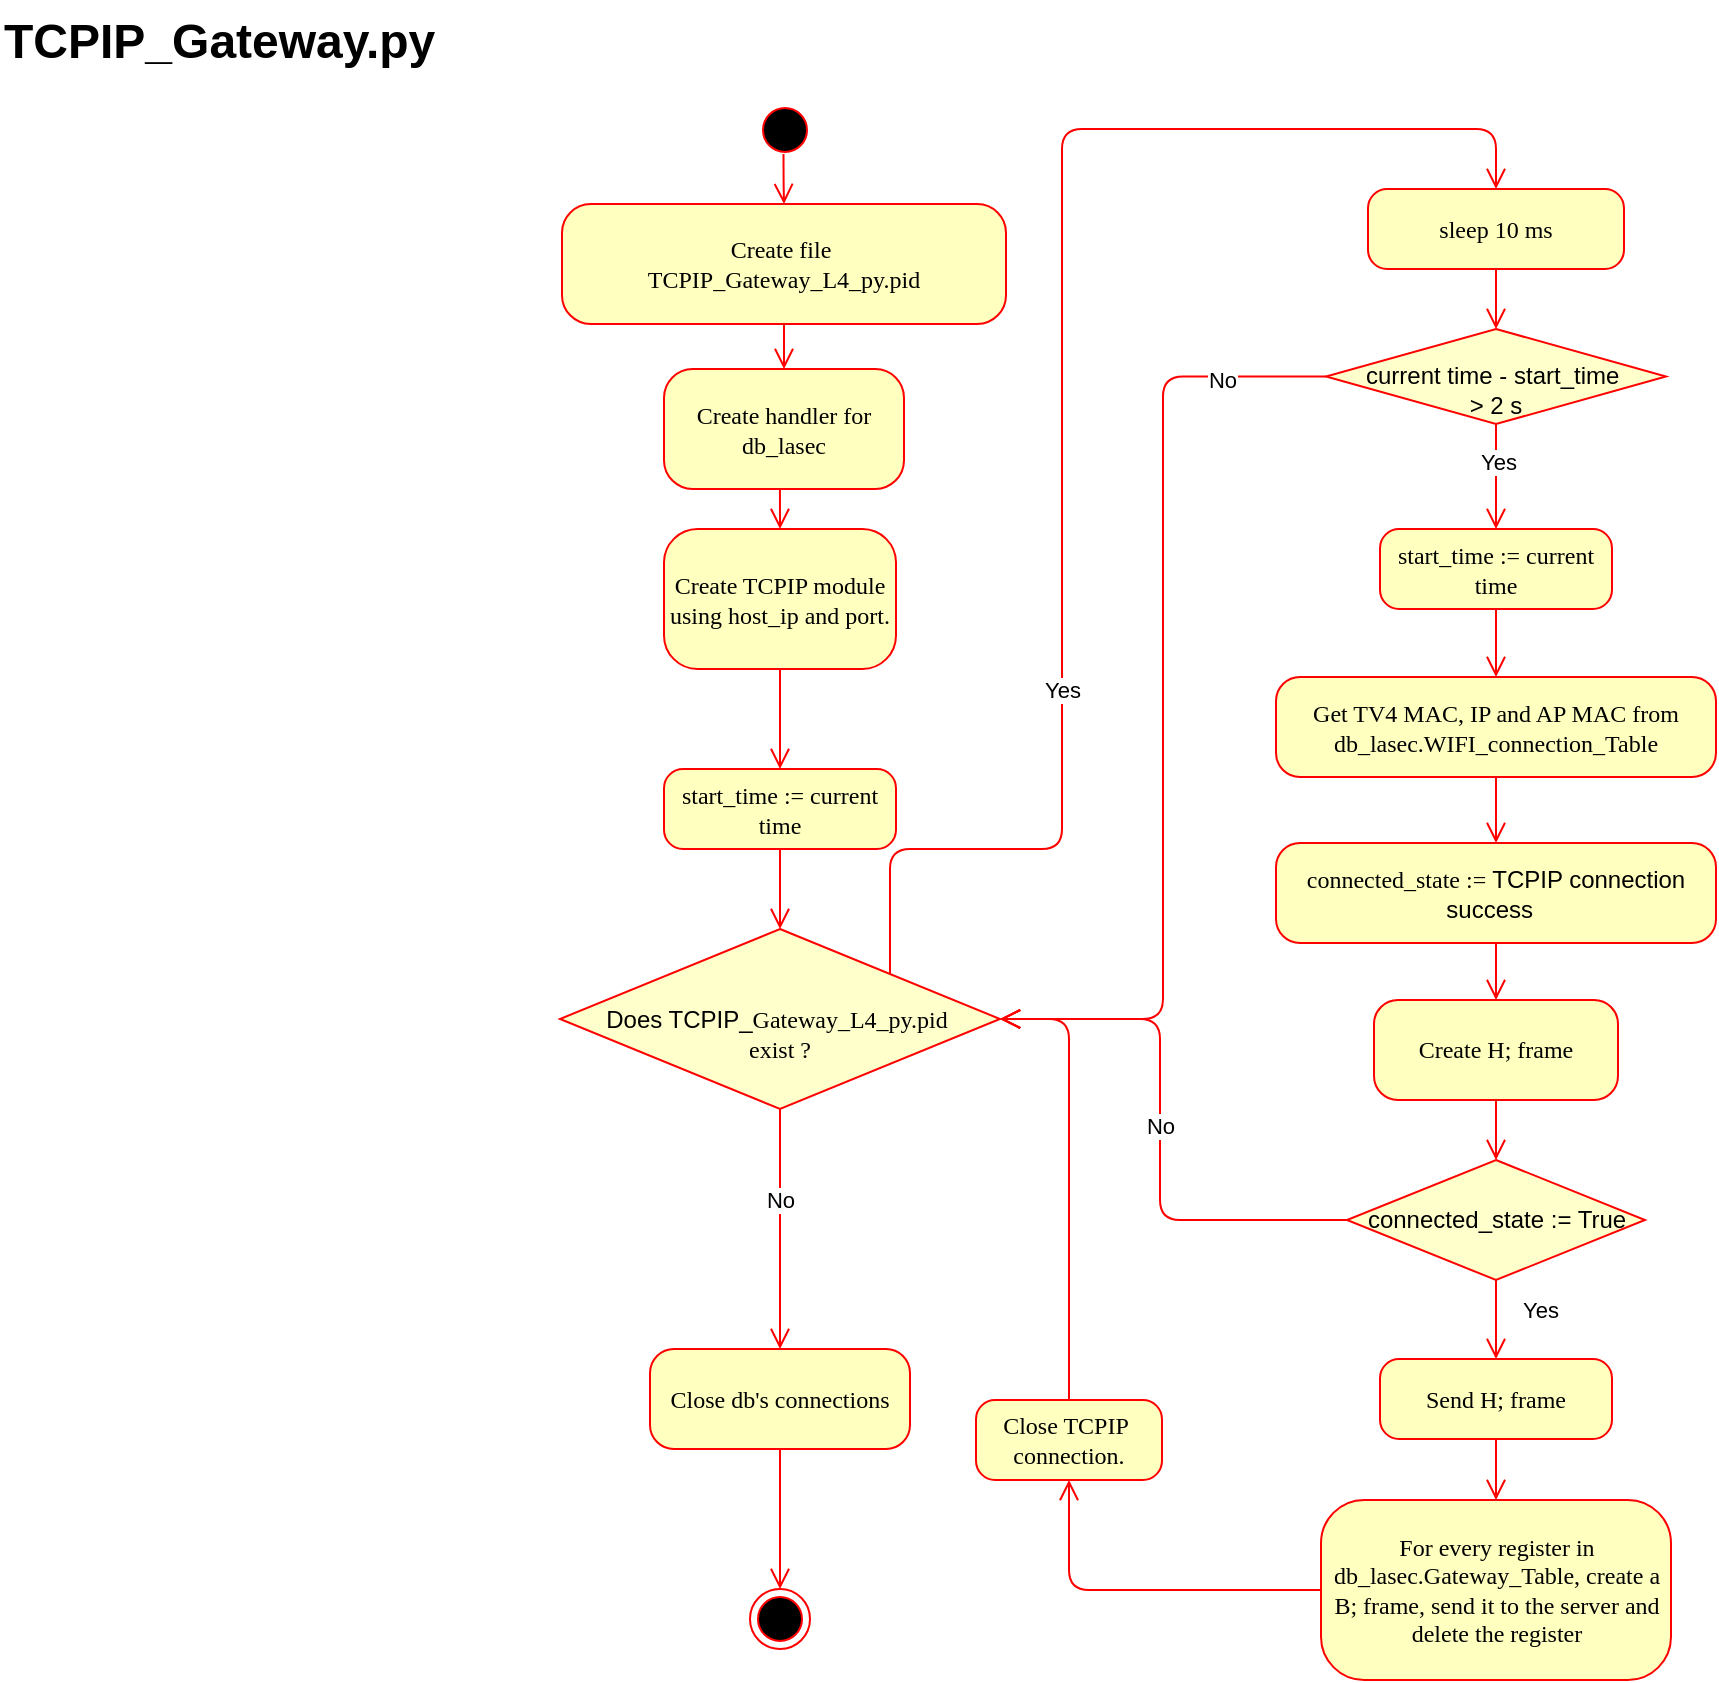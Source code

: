 <mxfile version="28.1.0">
  <diagram name="Page-1" id="58cdce13-f638-feb5-8d6f-7d28b1aa9fa0">
    <mxGraphModel dx="1620" dy="767" grid="1" gridSize="10" guides="1" tooltips="1" connect="1" arrows="1" fold="1" page="1" pageScale="1" pageWidth="1100" pageHeight="850" background="none" math="0" shadow="0">
      <root>
        <mxCell id="0" />
        <mxCell id="1" parent="0" />
        <mxCell id="382b91b5511bd0f7-1" value="" style="ellipse;html=1;shape=startState;fillColor=#000000;strokeColor=#ff0000;rounded=1;shadow=0;comic=0;labelBackgroundColor=none;fontFamily=Verdana;fontSize=12;fontColor=#000000;align=center;direction=south;" parent="1" vertex="1">
          <mxGeometry x="377.5" y="50" width="30" height="30" as="geometry" />
        </mxCell>
        <mxCell id="382b91b5511bd0f7-6" value="Create handler for db_lasec" style="rounded=1;whiteSpace=wrap;html=1;arcSize=24;fillColor=#ffffc0;strokeColor=#FF0000;shadow=0;comic=0;labelBackgroundColor=none;fontFamily=Verdana;fontSize=12;fontColor=#000000;align=center;" parent="1" vertex="1">
          <mxGeometry x="332" y="184.5" width="120" height="60" as="geometry" />
        </mxCell>
        <mxCell id="-b5_aeEiTCpsvocbng9k-2" value="Create file&amp;nbsp;&lt;div&gt;TCPIP_Gateway_L4_py.pid&lt;/div&gt;" style="rounded=1;whiteSpace=wrap;html=1;arcSize=24;fillColor=#ffffc0;strokeColor=#ff0000;shadow=0;comic=0;labelBackgroundColor=none;fontFamily=Verdana;fontSize=12;fontColor=#000000;align=center;" parent="1" vertex="1">
          <mxGeometry x="281" y="102" width="222" height="60" as="geometry" />
        </mxCell>
        <mxCell id="-b5_aeEiTCpsvocbng9k-25" value="&lt;h1 style=&quot;margin-top: 0px;&quot;&gt;TCPIP_Gateway.py&lt;/h1&gt;" style="text;html=1;whiteSpace=wrap;overflow=hidden;rounded=0;" parent="1" vertex="1">
          <mxGeometry width="320" height="50" as="geometry" />
        </mxCell>
        <mxCell id="FOoScroTNqUPBx7kzsJf-8" style="edgeStyle=orthogonalEdgeStyle;html=1;labelBackgroundColor=none;endArrow=open;endSize=8;strokeColor=#ff0000;fontFamily=Verdana;fontSize=12;align=left;exitX=0.902;exitY=0.525;exitDx=0;exitDy=0;entryX=0.5;entryY=0;entryDx=0;entryDy=0;exitPerimeter=0;" parent="1" source="382b91b5511bd0f7-1" target="-b5_aeEiTCpsvocbng9k-2" edge="1">
          <mxGeometry relative="1" as="geometry">
            <mxPoint x="390.39" y="80" as="sourcePoint" />
            <mxPoint x="390.39" y="118" as="targetPoint" />
          </mxGeometry>
        </mxCell>
        <mxCell id="FOoScroTNqUPBx7kzsJf-9" style="edgeStyle=orthogonalEdgeStyle;html=1;labelBackgroundColor=none;endArrow=open;endSize=8;strokeColor=#ff0000;fontFamily=Verdana;fontSize=12;align=left;exitX=0.5;exitY=1;exitDx=0;exitDy=0;entryX=0.5;entryY=0;entryDx=0;entryDy=0;" parent="1" source="-b5_aeEiTCpsvocbng9k-2" target="382b91b5511bd0f7-6" edge="1">
          <mxGeometry relative="1" as="geometry">
            <mxPoint x="457.5" y="207" as="sourcePoint" />
            <mxPoint x="457.5" y="245" as="targetPoint" />
          </mxGeometry>
        </mxCell>
        <mxCell id="FOoScroTNqUPBx7kzsJf-10" value="Create TCPIP module using host_ip and port." style="rounded=1;whiteSpace=wrap;html=1;arcSize=24;fillColor=#ffffc0;strokeColor=#FF0000;shadow=0;comic=0;labelBackgroundColor=none;fontFamily=Verdana;fontSize=12;fontColor=#000000;align=center;" parent="1" vertex="1">
          <mxGeometry x="332" y="264.5" width="116" height="70" as="geometry" />
        </mxCell>
        <mxCell id="FOoScroTNqUPBx7kzsJf-12" style="edgeStyle=orthogonalEdgeStyle;html=1;labelBackgroundColor=none;endArrow=open;endSize=8;strokeColor=#ff0000;fontFamily=Verdana;fontSize=12;align=left;exitX=0.483;exitY=0.996;exitDx=0;exitDy=0;entryX=0.5;entryY=0;entryDx=0;entryDy=0;exitPerimeter=0;" parent="1" source="382b91b5511bd0f7-6" target="FOoScroTNqUPBx7kzsJf-10" edge="1">
          <mxGeometry relative="1" as="geometry">
            <mxPoint x="389.86" y="290" as="sourcePoint" />
            <mxPoint x="389.86" y="330" as="targetPoint" />
          </mxGeometry>
        </mxCell>
        <mxCell id="FOoScroTNqUPBx7kzsJf-13" style="edgeStyle=orthogonalEdgeStyle;html=1;labelBackgroundColor=none;endArrow=open;endSize=8;strokeColor=#ff0000;fontFamily=Verdana;fontSize=12;align=left;exitX=0.5;exitY=1;exitDx=0;exitDy=0;entryX=0.5;entryY=0;entryDx=0;entryDy=0;" parent="1" source="FOoScroTNqUPBx7kzsJf-10" target="dgmD3xeiYTGedOPiwkHP-36" edge="1">
          <mxGeometry relative="1" as="geometry">
            <mxPoint x="389" y="400" as="sourcePoint" />
            <mxPoint x="390.0" y="364.5" as="targetPoint" />
          </mxGeometry>
        </mxCell>
        <mxCell id="dgmD3xeiYTGedOPiwkHP-1" value="&lt;div&gt;&lt;span style=&quot;background-color: transparent; color: light-dark(rgb(0, 0, 0), rgb(255, 255, 255));&quot;&gt;&lt;br&gt;&lt;/span&gt;&lt;/div&gt;&lt;div&gt;&lt;span style=&quot;background-color: transparent; color: light-dark(rgb(0, 0, 0), rgb(255, 255, 255));&quot;&gt;Does TCPIP_&lt;/span&gt;&lt;span style=&quot;font-family: Verdana;&quot;&gt;Gateway&lt;/span&gt;&lt;span style=&quot;background-color: transparent; color: light-dark(rgb(0, 0, 0), rgb(255, 255, 255)); font-family: Verdana;&quot;&gt;_L4_py&lt;/span&gt;&lt;span style=&quot;background-color: transparent; color: light-dark(rgb(0, 0, 0), rgb(255, 255, 255)); font-family: Verdana;&quot;&gt;.pid&lt;/span&gt;&lt;span style=&quot;background-color: transparent; color: light-dark(rgb(0, 0, 0), rgb(255, 255, 255)); font-family: Verdana;&quot;&gt;&amp;nbsp;&lt;/span&gt;&lt;/div&gt;&lt;div&gt;&lt;span style=&quot;font-family: Verdana;&quot;&gt;exist ?&lt;/span&gt;&lt;/div&gt;" style="rhombus;whiteSpace=wrap;html=1;fillColor=#FFFFCC;strokeColor=#FF0000;" parent="1" vertex="1">
          <mxGeometry x="280" y="464.5" width="220" height="90" as="geometry" />
        </mxCell>
        <mxCell id="dgmD3xeiYTGedOPiwkHP-4" value="Close db&#39;s connections" style="rounded=1;whiteSpace=wrap;html=1;arcSize=24;fillColor=#ffffc0;strokeColor=#ff0000;shadow=0;comic=0;labelBackgroundColor=none;fontFamily=Verdana;fontSize=12;fontColor=#000000;align=center;" parent="1" vertex="1">
          <mxGeometry x="325" y="674.5" width="130" height="50" as="geometry" />
        </mxCell>
        <mxCell id="dgmD3xeiYTGedOPiwkHP-6" style="edgeStyle=orthogonalEdgeStyle;html=1;labelBackgroundColor=none;endArrow=open;endSize=8;strokeColor=#ff0000;fontFamily=Verdana;fontSize=12;align=left;exitX=0.5;exitY=1;exitDx=0;exitDy=0;entryX=0.5;entryY=0;entryDx=0;entryDy=0;" parent="1" source="dgmD3xeiYTGedOPiwkHP-1" target="dgmD3xeiYTGedOPiwkHP-4" edge="1">
          <mxGeometry relative="1" as="geometry">
            <mxPoint x="500" y="643.5" as="sourcePoint" />
            <mxPoint x="500" y="679.5" as="targetPoint" />
            <Array as="points">
              <mxPoint x="390" y="624.5" />
              <mxPoint x="390" y="624.5" />
            </Array>
          </mxGeometry>
        </mxCell>
        <mxCell id="dgmD3xeiYTGedOPiwkHP-11" value="No" style="edgeLabel;html=1;align=center;verticalAlign=middle;resizable=0;points=[];" parent="dgmD3xeiYTGedOPiwkHP-6" vertex="1" connectable="0">
          <mxGeometry x="-0.187" relative="1" as="geometry">
            <mxPoint y="-4" as="offset" />
          </mxGeometry>
        </mxCell>
        <mxCell id="dgmD3xeiYTGedOPiwkHP-7" style="edgeStyle=orthogonalEdgeStyle;html=1;labelBackgroundColor=none;endArrow=open;endSize=8;strokeColor=#ff0000;fontFamily=Verdana;fontSize=12;align=left;exitX=0.5;exitY=1;exitDx=0;exitDy=0;entryX=0.5;entryY=0;entryDx=0;entryDy=0;" parent="1" source="dgmD3xeiYTGedOPiwkHP-4" target="dgmD3xeiYTGedOPiwkHP-9" edge="1">
          <mxGeometry relative="1" as="geometry">
            <mxPoint x="392" y="704.5" as="sourcePoint" />
            <mxPoint x="390" y="714.5" as="targetPoint" />
            <Array as="points">
              <mxPoint x="390" y="774.5" />
              <mxPoint x="390" y="774.5" />
            </Array>
          </mxGeometry>
        </mxCell>
        <mxCell id="dgmD3xeiYTGedOPiwkHP-9" value="" style="ellipse;html=1;shape=endState;fillColor=#000000;strokeColor=#ff0000;rounded=1;shadow=0;comic=0;labelBackgroundColor=none;fontFamily=Verdana;fontSize=12;fontColor=#000000;align=center;" parent="1" vertex="1">
          <mxGeometry x="375" y="794.5" width="30" height="30" as="geometry" />
        </mxCell>
        <mxCell id="dgmD3xeiYTGedOPiwkHP-12" value="Send H; frame" style="rounded=1;whiteSpace=wrap;html=1;arcSize=24;fillColor=#ffffc0;strokeColor=#ff0000;shadow=0;comic=0;labelBackgroundColor=none;fontFamily=Verdana;fontSize=12;fontColor=#000000;align=center;" parent="1" vertex="1">
          <mxGeometry x="690" y="679.5" width="116" height="40" as="geometry" />
        </mxCell>
        <mxCell id="dgmD3xeiYTGedOPiwkHP-14" style="edgeStyle=orthogonalEdgeStyle;html=1;labelBackgroundColor=none;endArrow=open;endSize=8;strokeColor=#ff0000;fontFamily=Verdana;fontSize=12;align=left;entryX=0.5;entryY=0;entryDx=0;entryDy=0;exitX=1;exitY=0;exitDx=0;exitDy=0;" parent="1" source="dgmD3xeiYTGedOPiwkHP-1" target="EhQeAvUy5RUSxD8RvWDa-1" edge="1">
          <mxGeometry relative="1" as="geometry">
            <mxPoint x="501" y="571.5" as="sourcePoint" />
            <mxPoint x="671" y="520.5" as="targetPoint" />
            <Array as="points">
              <mxPoint x="445" y="424.5" />
              <mxPoint x="531" y="424.5" />
              <mxPoint x="531" y="64.5" />
              <mxPoint x="748" y="64.5" />
            </Array>
          </mxGeometry>
        </mxCell>
        <mxCell id="dgmD3xeiYTGedOPiwkHP-15" value="Yes" style="edgeLabel;html=1;align=center;verticalAlign=middle;resizable=0;points=[];" parent="dgmD3xeiYTGedOPiwkHP-14" vertex="1" connectable="0">
          <mxGeometry x="-0.069" y="3" relative="1" as="geometry">
            <mxPoint x="3" y="123" as="offset" />
          </mxGeometry>
        </mxCell>
        <mxCell id="dgmD3xeiYTGedOPiwkHP-17" style="edgeStyle=orthogonalEdgeStyle;html=1;labelBackgroundColor=none;endArrow=open;endSize=8;strokeColor=#ff0000;fontFamily=Verdana;fontSize=12;align=left;exitX=0.5;exitY=1;exitDx=0;exitDy=0;entryX=0.5;entryY=0;entryDx=0;entryDy=0;" parent="1" source="dgmD3xeiYTGedOPiwkHP-12" target="dgmD3xeiYTGedOPiwkHP-45" edge="1">
          <mxGeometry relative="1" as="geometry">
            <mxPoint x="761.48" y="779" as="sourcePoint" />
            <mxPoint x="741" y="820.5" as="targetPoint" />
          </mxGeometry>
        </mxCell>
        <mxCell id="dgmD3xeiYTGedOPiwkHP-36" value="start_time := current time" style="rounded=1;whiteSpace=wrap;html=1;arcSize=24;fillColor=#ffffc0;strokeColor=#FF0000;shadow=0;comic=0;labelBackgroundColor=none;fontFamily=Verdana;fontSize=12;fontColor=#000000;align=center;" parent="1" vertex="1">
          <mxGeometry x="332" y="384.5" width="116" height="40" as="geometry" />
        </mxCell>
        <mxCell id="dgmD3xeiYTGedOPiwkHP-38" style="edgeStyle=orthogonalEdgeStyle;html=1;labelBackgroundColor=none;endArrow=open;endSize=8;strokeColor=#ff0000;fontFamily=Verdana;fontSize=12;align=left;exitX=0.5;exitY=1;exitDx=0;exitDy=0;entryX=0.5;entryY=0;entryDx=0;entryDy=0;" parent="1" source="dgmD3xeiYTGedOPiwkHP-36" target="dgmD3xeiYTGedOPiwkHP-1" edge="1">
          <mxGeometry relative="1" as="geometry">
            <mxPoint x="484" y="506.5" as="sourcePoint" />
            <mxPoint x="484" y="536.5" as="targetPoint" />
            <Array as="points">
              <mxPoint x="390" y="464.5" />
            </Array>
          </mxGeometry>
        </mxCell>
        <mxCell id="dgmD3xeiYTGedOPiwkHP-45" value="For every register in db_lasec.Gateway_Table, create a B; frame, send it to the server and delete the register" style="rounded=1;whiteSpace=wrap;html=1;arcSize=24;fillColor=#ffffc0;strokeColor=#ff0000;shadow=0;comic=0;labelBackgroundColor=none;fontFamily=Verdana;fontSize=12;fontColor=#000000;align=center;" parent="1" vertex="1">
          <mxGeometry x="660.5" y="750" width="175" height="90" as="geometry" />
        </mxCell>
        <mxCell id="dgmD3xeiYTGedOPiwkHP-46" style="edgeStyle=orthogonalEdgeStyle;html=1;labelBackgroundColor=none;endArrow=open;endSize=8;strokeColor=#ff0000;fontFamily=Verdana;fontSize=12;align=left;exitX=0.5;exitY=1;exitDx=0;exitDy=0;entryX=0.5;entryY=0;entryDx=0;entryDy=0;" parent="1" source="EhQeAvUy5RUSxD8RvWDa-9" target="dgmD3xeiYTGedOPiwkHP-12" edge="1">
          <mxGeometry relative="1" as="geometry">
            <mxPoint x="1142" y="713.5" as="sourcePoint" />
            <mxPoint x="1182" y="1049" as="targetPoint" />
            <Array as="points">
              <mxPoint x="748" y="660.5" />
              <mxPoint x="748" y="660.5" />
            </Array>
          </mxGeometry>
        </mxCell>
        <mxCell id="dgmD3xeiYTGedOPiwkHP-48" value="Yes" style="edgeLabel;html=1;align=center;verticalAlign=middle;resizable=0;points=[];" parent="dgmD3xeiYTGedOPiwkHP-46" vertex="1" connectable="0">
          <mxGeometry x="-0.225" y="-1" relative="1" as="geometry">
            <mxPoint x="23" y="-1" as="offset" />
          </mxGeometry>
        </mxCell>
        <mxCell id="EhQeAvUy5RUSxD8RvWDa-1" value="sleep 10 ms" style="rounded=1;whiteSpace=wrap;html=1;arcSize=24;fillColor=#ffffc0;strokeColor=#ff0000;shadow=0;comic=0;labelBackgroundColor=none;fontFamily=Verdana;fontSize=12;fontColor=#000000;align=center;" parent="1" vertex="1">
          <mxGeometry x="684" y="94.5" width="128" height="40" as="geometry" />
        </mxCell>
        <mxCell id="EhQeAvUy5RUSxD8RvWDa-2" value="&lt;div&gt;&lt;br&gt;&lt;/div&gt;&lt;div&gt;current time - start_time&amp;nbsp;&lt;/div&gt;&lt;div&gt;&amp;gt; 2 s&lt;/div&gt;" style="rhombus;whiteSpace=wrap;html=1;fillColor=#FFFFCC;strokeColor=#FF0000;" parent="1" vertex="1">
          <mxGeometry x="663" y="164.5" width="170" height="47.5" as="geometry" />
        </mxCell>
        <mxCell id="EhQeAvUy5RUSxD8RvWDa-3" style="edgeStyle=orthogonalEdgeStyle;html=1;labelBackgroundColor=none;endArrow=open;endSize=8;strokeColor=#ff0000;fontFamily=Verdana;fontSize=12;align=left;exitX=0.5;exitY=1;exitDx=0;exitDy=0;entryX=0.5;entryY=0;entryDx=0;entryDy=0;" parent="1" source="EhQeAvUy5RUSxD8RvWDa-1" target="EhQeAvUy5RUSxD8RvWDa-2" edge="1">
          <mxGeometry relative="1" as="geometry">
            <mxPoint x="841" y="204.5" as="sourcePoint" />
            <mxPoint x="748" y="164.5" as="targetPoint" />
          </mxGeometry>
        </mxCell>
        <mxCell id="EhQeAvUy5RUSxD8RvWDa-4" value="Get TV4 MAC, IP and AP MAC from db_lasec.WIFI_connection_Table" style="rounded=1;whiteSpace=wrap;html=1;arcSize=24;fillColor=#ffffc0;strokeColor=#ff0000;shadow=0;comic=0;labelBackgroundColor=none;fontFamily=Verdana;fontSize=12;fontColor=#000000;align=center;" parent="1" vertex="1">
          <mxGeometry x="638" y="338.5" width="220" height="50" as="geometry" />
        </mxCell>
        <mxCell id="EhQeAvUy5RUSxD8RvWDa-5" style="edgeStyle=orthogonalEdgeStyle;html=1;labelBackgroundColor=none;endArrow=open;endSize=8;strokeColor=#ff0000;fontFamily=Verdana;fontSize=12;align=left;exitX=0.5;exitY=1;exitDx=0;exitDy=0;entryX=0.5;entryY=0;entryDx=0;entryDy=0;" parent="1" source="EhQeAvUy5RUSxD8RvWDa-2" target="EhQeAvUy5RUSxD8RvWDa-31" edge="1">
          <mxGeometry relative="1" as="geometry">
            <mxPoint x="791" y="164.5" as="sourcePoint" />
            <mxPoint x="791" y="194.5" as="targetPoint" />
          </mxGeometry>
        </mxCell>
        <mxCell id="EhQeAvUy5RUSxD8RvWDa-6" value="Yes" style="edgeLabel;html=1;align=center;verticalAlign=middle;resizable=0;points=[];" parent="EhQeAvUy5RUSxD8RvWDa-5" vertex="1" connectable="0">
          <mxGeometry x="-0.3" y="1" relative="1" as="geometry">
            <mxPoint as="offset" />
          </mxGeometry>
        </mxCell>
        <mxCell id="EhQeAvUy5RUSxD8RvWDa-7" style="edgeStyle=orthogonalEdgeStyle;html=1;labelBackgroundColor=none;endArrow=open;endSize=8;strokeColor=#ff0000;fontFamily=Verdana;fontSize=12;align=left;exitX=0;exitY=0.5;exitDx=0;exitDy=0;entryX=1;entryY=0.5;entryDx=0;entryDy=0;" parent="1" source="EhQeAvUy5RUSxD8RvWDa-2" target="dgmD3xeiYTGedOPiwkHP-1" edge="1">
          <mxGeometry relative="1" as="geometry">
            <mxPoint x="591" y="304.5" as="sourcePoint" />
            <mxPoint x="591" y="334.5" as="targetPoint" />
          </mxGeometry>
        </mxCell>
        <mxCell id="EhQeAvUy5RUSxD8RvWDa-8" value="No" style="edgeLabel;html=1;align=center;verticalAlign=middle;resizable=0;points=[];" parent="EhQeAvUy5RUSxD8RvWDa-7" vertex="1" connectable="0">
          <mxGeometry x="-0.785" y="1" relative="1" as="geometry">
            <mxPoint as="offset" />
          </mxGeometry>
        </mxCell>
        <mxCell id="EhQeAvUy5RUSxD8RvWDa-9" value="&lt;div&gt;connected_state := True&lt;/div&gt;" style="rhombus;whiteSpace=wrap;html=1;fillColor=#FFFFCC;strokeColor=#FF0000;" parent="1" vertex="1">
          <mxGeometry x="673.5" y="580" width="149" height="60" as="geometry" />
        </mxCell>
        <mxCell id="EhQeAvUy5RUSxD8RvWDa-27" value="Close TCPIP&amp;nbsp;&lt;div&gt;connection.&lt;/div&gt;" style="rounded=1;whiteSpace=wrap;html=1;arcSize=24;fillColor=#ffffc0;strokeColor=#ff0000;shadow=0;comic=0;labelBackgroundColor=none;fontFamily=Verdana;fontSize=12;fontColor=#000000;align=center;" parent="1" vertex="1">
          <mxGeometry x="488" y="700" width="93" height="40" as="geometry" />
        </mxCell>
        <mxCell id="EhQeAvUy5RUSxD8RvWDa-28" style="edgeStyle=orthogonalEdgeStyle;html=1;labelBackgroundColor=none;endArrow=open;endSize=8;strokeColor=#ff0000;fontFamily=Verdana;fontSize=12;align=left;entryX=1;entryY=0.5;entryDx=0;entryDy=0;exitX=0.5;exitY=0;exitDx=0;exitDy=0;" parent="1" source="EhQeAvUy5RUSxD8RvWDa-27" target="dgmD3xeiYTGedOPiwkHP-1" edge="1">
          <mxGeometry relative="1" as="geometry">
            <mxPoint x="668" y="564.5" as="sourcePoint" />
            <mxPoint x="631" y="759.5" as="targetPoint" />
            <Array as="points">
              <mxPoint x="535" y="509.5" />
            </Array>
          </mxGeometry>
        </mxCell>
        <mxCell id="EhQeAvUy5RUSxD8RvWDa-31" value="start_time := current time" style="rounded=1;whiteSpace=wrap;html=1;arcSize=24;fillColor=#ffffc0;strokeColor=#FF0000;shadow=0;comic=0;labelBackgroundColor=none;fontFamily=Verdana;fontSize=12;fontColor=#000000;align=center;" parent="1" vertex="1">
          <mxGeometry x="690" y="264.5" width="116" height="40" as="geometry" />
        </mxCell>
        <mxCell id="EhQeAvUy5RUSxD8RvWDa-32" style="edgeStyle=orthogonalEdgeStyle;html=1;labelBackgroundColor=none;endArrow=open;endSize=8;strokeColor=#ff0000;fontFamily=Verdana;fontSize=12;align=left;entryX=0.5;entryY=0;entryDx=0;entryDy=0;exitX=0.5;exitY=1;exitDx=0;exitDy=0;" parent="1" source="EhQeAvUy5RUSxD8RvWDa-31" target="EhQeAvUy5RUSxD8RvWDa-4" edge="1">
          <mxGeometry relative="1" as="geometry">
            <mxPoint x="871" y="264.5" as="sourcePoint" />
            <mxPoint x="871" y="294.5" as="targetPoint" />
          </mxGeometry>
        </mxCell>
        <mxCell id="uqD2QBbAMglO9zeRtQ-q-1" value="connected_state :=&amp;nbsp;&lt;span style=&quot;font-family: Helvetica;&quot;&gt;TCPIP connection success&amp;nbsp;&lt;/span&gt;&amp;nbsp;" style="rounded=1;whiteSpace=wrap;html=1;arcSize=24;fillColor=#ffffc0;strokeColor=#ff0000;shadow=0;comic=0;labelBackgroundColor=none;fontFamily=Verdana;fontSize=12;fontColor=#000000;align=center;" vertex="1" parent="1">
          <mxGeometry x="638" y="421.5" width="220" height="50" as="geometry" />
        </mxCell>
        <mxCell id="uqD2QBbAMglO9zeRtQ-q-2" style="edgeStyle=orthogonalEdgeStyle;html=1;labelBackgroundColor=none;endArrow=open;endSize=8;strokeColor=#ff0000;fontFamily=Verdana;fontSize=12;align=left;exitX=0.5;exitY=1;exitDx=0;exitDy=0;" edge="1" parent="1" source="EhQeAvUy5RUSxD8RvWDa-4" target="uqD2QBbAMglO9zeRtQ-q-1">
          <mxGeometry relative="1" as="geometry">
            <mxPoint x="930" y="290" as="sourcePoint" />
            <mxPoint x="930" y="324" as="targetPoint" />
          </mxGeometry>
        </mxCell>
        <mxCell id="uqD2QBbAMglO9zeRtQ-q-3" value="Create H; frame" style="rounded=1;whiteSpace=wrap;html=1;arcSize=24;fillColor=#ffffc0;strokeColor=#ff0000;shadow=0;comic=0;labelBackgroundColor=none;fontFamily=Verdana;fontSize=12;fontColor=#000000;align=center;" vertex="1" parent="1">
          <mxGeometry x="687" y="500" width="122" height="50" as="geometry" />
        </mxCell>
        <mxCell id="uqD2QBbAMglO9zeRtQ-q-4" style="edgeStyle=orthogonalEdgeStyle;html=1;labelBackgroundColor=none;endArrow=open;endSize=8;strokeColor=#ff0000;fontFamily=Verdana;fontSize=12;align=left;exitX=0.5;exitY=1;exitDx=0;exitDy=0;entryX=0.5;entryY=0;entryDx=0;entryDy=0;" edge="1" parent="1" source="uqD2QBbAMglO9zeRtQ-q-1" target="uqD2QBbAMglO9zeRtQ-q-3">
          <mxGeometry relative="1" as="geometry">
            <mxPoint x="830" y="400" as="sourcePoint" />
            <mxPoint x="830" y="436" as="targetPoint" />
          </mxGeometry>
        </mxCell>
        <mxCell id="uqD2QBbAMglO9zeRtQ-q-5" style="edgeStyle=orthogonalEdgeStyle;html=1;labelBackgroundColor=none;endArrow=open;endSize=8;strokeColor=#ff0000;fontFamily=Verdana;fontSize=12;align=left;exitX=0.5;exitY=1;exitDx=0;exitDy=0;entryX=0.5;entryY=0;entryDx=0;entryDy=0;" edge="1" parent="1" source="uqD2QBbAMglO9zeRtQ-q-3" target="EhQeAvUy5RUSxD8RvWDa-9">
          <mxGeometry relative="1" as="geometry">
            <mxPoint x="860" y="490" as="sourcePoint" />
            <mxPoint x="860" y="519" as="targetPoint" />
            <Array as="points">
              <mxPoint x="748" y="570" />
            </Array>
          </mxGeometry>
        </mxCell>
        <mxCell id="uqD2QBbAMglO9zeRtQ-q-6" style="edgeStyle=orthogonalEdgeStyle;html=1;labelBackgroundColor=none;endArrow=open;endSize=8;strokeColor=#ff0000;fontFamily=Verdana;fontSize=12;align=left;exitX=0;exitY=0.5;exitDx=0;exitDy=0;entryX=1;entryY=0.5;entryDx=0;entryDy=0;" edge="1" parent="1" source="EhQeAvUy5RUSxD8RvWDa-9" target="dgmD3xeiYTGedOPiwkHP-1">
          <mxGeometry relative="1" as="geometry">
            <mxPoint x="850" y="560" as="sourcePoint" />
            <mxPoint x="850" y="590" as="targetPoint" />
            <Array as="points">
              <mxPoint x="580" y="610" />
              <mxPoint x="580" y="510" />
            </Array>
          </mxGeometry>
        </mxCell>
        <mxCell id="uqD2QBbAMglO9zeRtQ-q-8" value="No" style="edgeLabel;html=1;align=center;verticalAlign=middle;resizable=0;points=[];" vertex="1" connectable="0" parent="uqD2QBbAMglO9zeRtQ-q-6">
          <mxGeometry x="0.024" relative="1" as="geometry">
            <mxPoint as="offset" />
          </mxGeometry>
        </mxCell>
        <mxCell id="uqD2QBbAMglO9zeRtQ-q-9" style="edgeStyle=orthogonalEdgeStyle;html=1;labelBackgroundColor=none;endArrow=open;endSize=8;strokeColor=#ff0000;fontFamily=Verdana;fontSize=12;align=left;exitX=0;exitY=0.5;exitDx=0;exitDy=0;entryX=0.5;entryY=1;entryDx=0;entryDy=0;" edge="1" parent="1" source="dgmD3xeiYTGedOPiwkHP-45" target="EhQeAvUy5RUSxD8RvWDa-27">
          <mxGeometry relative="1" as="geometry">
            <mxPoint x="1034" y="740" as="sourcePoint" />
            <mxPoint x="860" y="640" as="targetPoint" />
            <Array as="points">
              <mxPoint x="535" y="795" />
            </Array>
          </mxGeometry>
        </mxCell>
      </root>
    </mxGraphModel>
  </diagram>
</mxfile>
